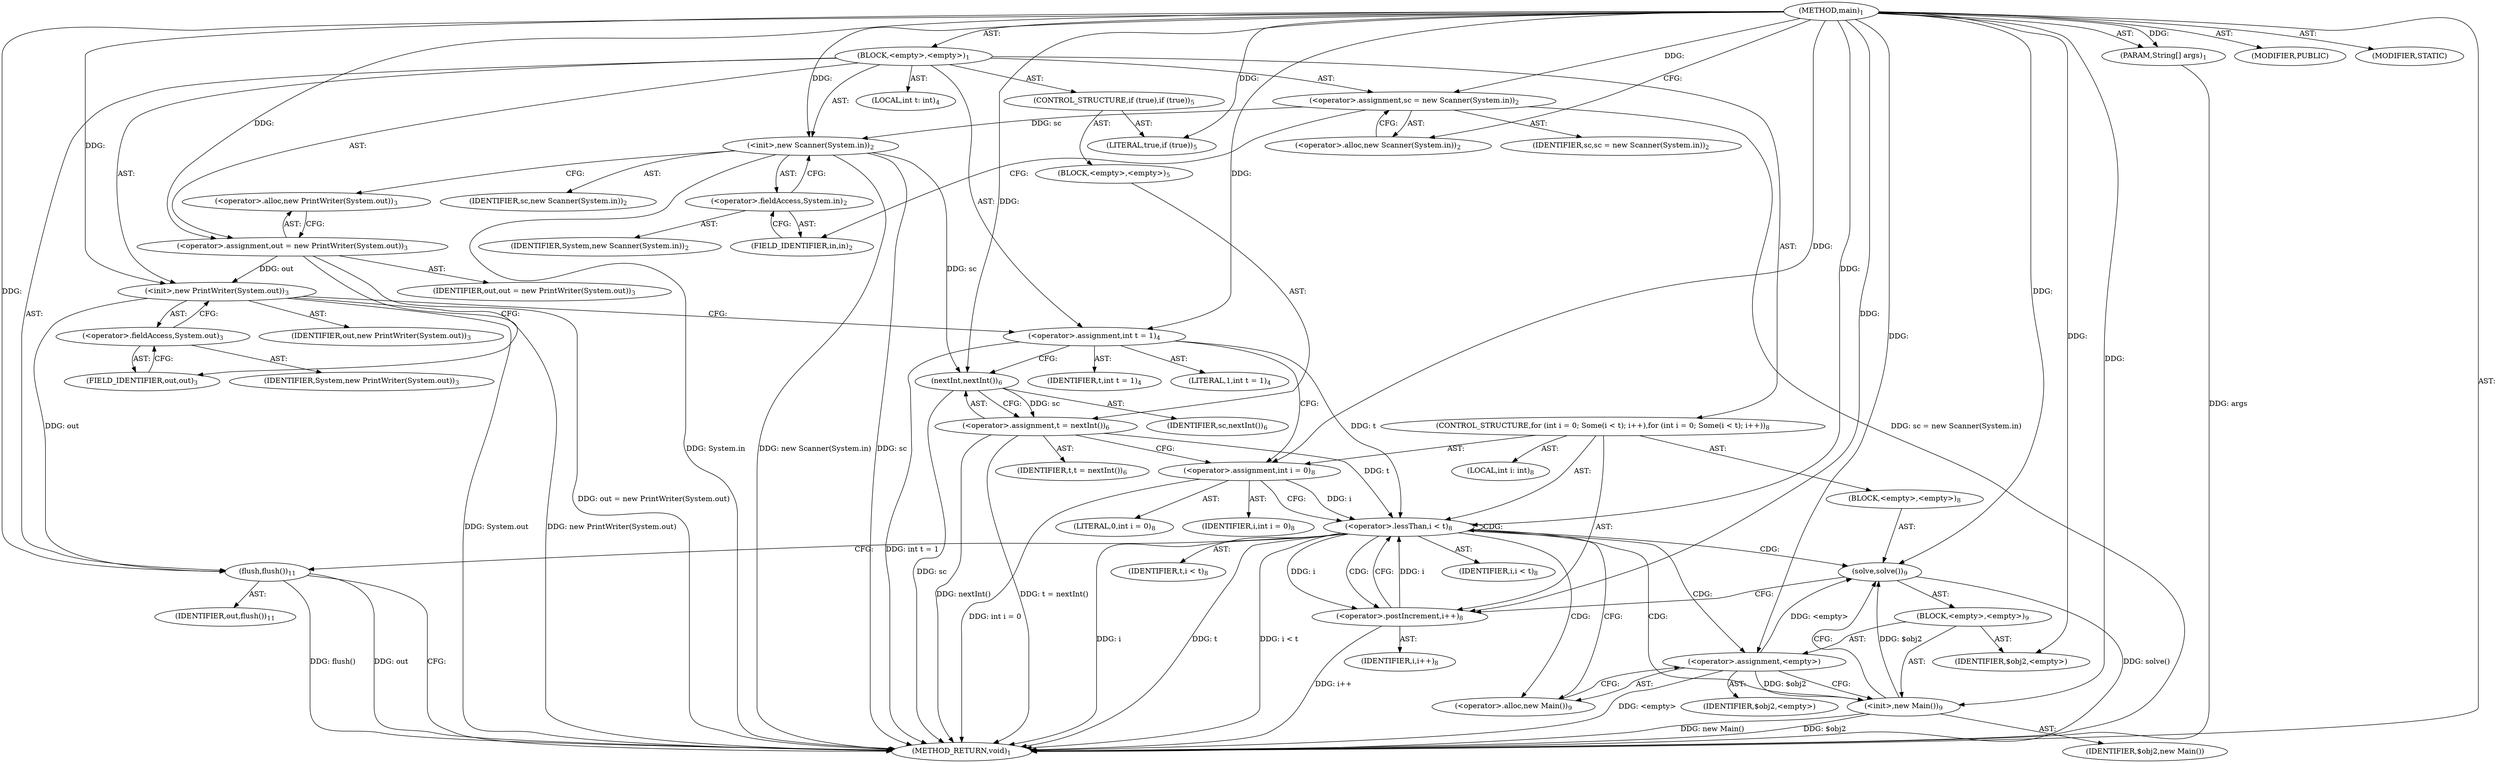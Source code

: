 digraph "main" {  
"17" [label = <(METHOD,main)<SUB>1</SUB>> ]
"18" [label = <(PARAM,String[] args)<SUB>1</SUB>> ]
"19" [label = <(BLOCK,&lt;empty&gt;,&lt;empty&gt;)<SUB>1</SUB>> ]
"20" [label = <(&lt;operator&gt;.assignment,sc = new Scanner(System.in))<SUB>2</SUB>> ]
"21" [label = <(IDENTIFIER,sc,sc = new Scanner(System.in))<SUB>2</SUB>> ]
"22" [label = <(&lt;operator&gt;.alloc,new Scanner(System.in))<SUB>2</SUB>> ]
"23" [label = <(&lt;init&gt;,new Scanner(System.in))<SUB>2</SUB>> ]
"24" [label = <(IDENTIFIER,sc,new Scanner(System.in))<SUB>2</SUB>> ]
"25" [label = <(&lt;operator&gt;.fieldAccess,System.in)<SUB>2</SUB>> ]
"26" [label = <(IDENTIFIER,System,new Scanner(System.in))<SUB>2</SUB>> ]
"27" [label = <(FIELD_IDENTIFIER,in,in)<SUB>2</SUB>> ]
"28" [label = <(&lt;operator&gt;.assignment,out = new PrintWriter(System.out))<SUB>3</SUB>> ]
"29" [label = <(IDENTIFIER,out,out = new PrintWriter(System.out))<SUB>3</SUB>> ]
"30" [label = <(&lt;operator&gt;.alloc,new PrintWriter(System.out))<SUB>3</SUB>> ]
"31" [label = <(&lt;init&gt;,new PrintWriter(System.out))<SUB>3</SUB>> ]
"32" [label = <(IDENTIFIER,out,new PrintWriter(System.out))<SUB>3</SUB>> ]
"33" [label = <(&lt;operator&gt;.fieldAccess,System.out)<SUB>3</SUB>> ]
"34" [label = <(IDENTIFIER,System,new PrintWriter(System.out))<SUB>3</SUB>> ]
"35" [label = <(FIELD_IDENTIFIER,out,out)<SUB>3</SUB>> ]
"36" [label = <(LOCAL,int t: int)<SUB>4</SUB>> ]
"37" [label = <(&lt;operator&gt;.assignment,int t = 1)<SUB>4</SUB>> ]
"38" [label = <(IDENTIFIER,t,int t = 1)<SUB>4</SUB>> ]
"39" [label = <(LITERAL,1,int t = 1)<SUB>4</SUB>> ]
"40" [label = <(CONTROL_STRUCTURE,if (true),if (true))<SUB>5</SUB>> ]
"41" [label = <(LITERAL,true,if (true))<SUB>5</SUB>> ]
"42" [label = <(BLOCK,&lt;empty&gt;,&lt;empty&gt;)<SUB>5</SUB>> ]
"43" [label = <(&lt;operator&gt;.assignment,t = nextInt())<SUB>6</SUB>> ]
"44" [label = <(IDENTIFIER,t,t = nextInt())<SUB>6</SUB>> ]
"45" [label = <(nextInt,nextInt())<SUB>6</SUB>> ]
"46" [label = <(IDENTIFIER,sc,nextInt())<SUB>6</SUB>> ]
"47" [label = <(CONTROL_STRUCTURE,for (int i = 0; Some(i &lt; t); i++),for (int i = 0; Some(i &lt; t); i++))<SUB>8</SUB>> ]
"48" [label = <(LOCAL,int i: int)<SUB>8</SUB>> ]
"49" [label = <(&lt;operator&gt;.assignment,int i = 0)<SUB>8</SUB>> ]
"50" [label = <(IDENTIFIER,i,int i = 0)<SUB>8</SUB>> ]
"51" [label = <(LITERAL,0,int i = 0)<SUB>8</SUB>> ]
"52" [label = <(&lt;operator&gt;.lessThan,i &lt; t)<SUB>8</SUB>> ]
"53" [label = <(IDENTIFIER,i,i &lt; t)<SUB>8</SUB>> ]
"54" [label = <(IDENTIFIER,t,i &lt; t)<SUB>8</SUB>> ]
"55" [label = <(&lt;operator&gt;.postIncrement,i++)<SUB>8</SUB>> ]
"56" [label = <(IDENTIFIER,i,i++)<SUB>8</SUB>> ]
"57" [label = <(BLOCK,&lt;empty&gt;,&lt;empty&gt;)<SUB>8</SUB>> ]
"58" [label = <(solve,solve())<SUB>9</SUB>> ]
"59" [label = <(BLOCK,&lt;empty&gt;,&lt;empty&gt;)<SUB>9</SUB>> ]
"60" [label = <(&lt;operator&gt;.assignment,&lt;empty&gt;)> ]
"61" [label = <(IDENTIFIER,$obj2,&lt;empty&gt;)> ]
"62" [label = <(&lt;operator&gt;.alloc,new Main())<SUB>9</SUB>> ]
"63" [label = <(&lt;init&gt;,new Main())<SUB>9</SUB>> ]
"64" [label = <(IDENTIFIER,$obj2,new Main())> ]
"65" [label = <(IDENTIFIER,$obj2,&lt;empty&gt;)> ]
"66" [label = <(flush,flush())<SUB>11</SUB>> ]
"67" [label = <(IDENTIFIER,out,flush())<SUB>11</SUB>> ]
"68" [label = <(MODIFIER,PUBLIC)> ]
"69" [label = <(MODIFIER,STATIC)> ]
"70" [label = <(METHOD_RETURN,void)<SUB>1</SUB>> ]
  "17" -> "18"  [ label = "AST: "] 
  "17" -> "19"  [ label = "AST: "] 
  "17" -> "68"  [ label = "AST: "] 
  "17" -> "69"  [ label = "AST: "] 
  "17" -> "70"  [ label = "AST: "] 
  "19" -> "20"  [ label = "AST: "] 
  "19" -> "23"  [ label = "AST: "] 
  "19" -> "28"  [ label = "AST: "] 
  "19" -> "31"  [ label = "AST: "] 
  "19" -> "36"  [ label = "AST: "] 
  "19" -> "37"  [ label = "AST: "] 
  "19" -> "40"  [ label = "AST: "] 
  "19" -> "47"  [ label = "AST: "] 
  "19" -> "66"  [ label = "AST: "] 
  "20" -> "21"  [ label = "AST: "] 
  "20" -> "22"  [ label = "AST: "] 
  "23" -> "24"  [ label = "AST: "] 
  "23" -> "25"  [ label = "AST: "] 
  "25" -> "26"  [ label = "AST: "] 
  "25" -> "27"  [ label = "AST: "] 
  "28" -> "29"  [ label = "AST: "] 
  "28" -> "30"  [ label = "AST: "] 
  "31" -> "32"  [ label = "AST: "] 
  "31" -> "33"  [ label = "AST: "] 
  "33" -> "34"  [ label = "AST: "] 
  "33" -> "35"  [ label = "AST: "] 
  "37" -> "38"  [ label = "AST: "] 
  "37" -> "39"  [ label = "AST: "] 
  "40" -> "41"  [ label = "AST: "] 
  "40" -> "42"  [ label = "AST: "] 
  "42" -> "43"  [ label = "AST: "] 
  "43" -> "44"  [ label = "AST: "] 
  "43" -> "45"  [ label = "AST: "] 
  "45" -> "46"  [ label = "AST: "] 
  "47" -> "48"  [ label = "AST: "] 
  "47" -> "49"  [ label = "AST: "] 
  "47" -> "52"  [ label = "AST: "] 
  "47" -> "55"  [ label = "AST: "] 
  "47" -> "57"  [ label = "AST: "] 
  "49" -> "50"  [ label = "AST: "] 
  "49" -> "51"  [ label = "AST: "] 
  "52" -> "53"  [ label = "AST: "] 
  "52" -> "54"  [ label = "AST: "] 
  "55" -> "56"  [ label = "AST: "] 
  "57" -> "58"  [ label = "AST: "] 
  "58" -> "59"  [ label = "AST: "] 
  "59" -> "60"  [ label = "AST: "] 
  "59" -> "63"  [ label = "AST: "] 
  "59" -> "65"  [ label = "AST: "] 
  "60" -> "61"  [ label = "AST: "] 
  "60" -> "62"  [ label = "AST: "] 
  "63" -> "64"  [ label = "AST: "] 
  "66" -> "67"  [ label = "AST: "] 
  "20" -> "27"  [ label = "CFG: "] 
  "23" -> "30"  [ label = "CFG: "] 
  "28" -> "35"  [ label = "CFG: "] 
  "31" -> "37"  [ label = "CFG: "] 
  "37" -> "45"  [ label = "CFG: "] 
  "37" -> "49"  [ label = "CFG: "] 
  "66" -> "70"  [ label = "CFG: "] 
  "22" -> "20"  [ label = "CFG: "] 
  "25" -> "23"  [ label = "CFG: "] 
  "30" -> "28"  [ label = "CFG: "] 
  "33" -> "31"  [ label = "CFG: "] 
  "49" -> "52"  [ label = "CFG: "] 
  "52" -> "62"  [ label = "CFG: "] 
  "52" -> "66"  [ label = "CFG: "] 
  "55" -> "52"  [ label = "CFG: "] 
  "27" -> "25"  [ label = "CFG: "] 
  "35" -> "33"  [ label = "CFG: "] 
  "43" -> "49"  [ label = "CFG: "] 
  "58" -> "55"  [ label = "CFG: "] 
  "45" -> "43"  [ label = "CFG: "] 
  "60" -> "63"  [ label = "CFG: "] 
  "63" -> "58"  [ label = "CFG: "] 
  "62" -> "60"  [ label = "CFG: "] 
  "17" -> "22"  [ label = "CFG: "] 
  "18" -> "70"  [ label = "DDG: args"] 
  "20" -> "70"  [ label = "DDG: sc = new Scanner(System.in)"] 
  "23" -> "70"  [ label = "DDG: sc"] 
  "23" -> "70"  [ label = "DDG: System.in"] 
  "23" -> "70"  [ label = "DDG: new Scanner(System.in)"] 
  "28" -> "70"  [ label = "DDG: out = new PrintWriter(System.out)"] 
  "31" -> "70"  [ label = "DDG: System.out"] 
  "31" -> "70"  [ label = "DDG: new PrintWriter(System.out)"] 
  "37" -> "70"  [ label = "DDG: int t = 1"] 
  "45" -> "70"  [ label = "DDG: sc"] 
  "43" -> "70"  [ label = "DDG: nextInt()"] 
  "43" -> "70"  [ label = "DDG: t = nextInt()"] 
  "49" -> "70"  [ label = "DDG: int i = 0"] 
  "52" -> "70"  [ label = "DDG: i"] 
  "52" -> "70"  [ label = "DDG: t"] 
  "52" -> "70"  [ label = "DDG: i &lt; t"] 
  "66" -> "70"  [ label = "DDG: out"] 
  "66" -> "70"  [ label = "DDG: flush()"] 
  "60" -> "70"  [ label = "DDG: &lt;empty&gt;"] 
  "63" -> "70"  [ label = "DDG: $obj2"] 
  "63" -> "70"  [ label = "DDG: new Main()"] 
  "58" -> "70"  [ label = "DDG: solve()"] 
  "55" -> "70"  [ label = "DDG: i++"] 
  "17" -> "18"  [ label = "DDG: "] 
  "17" -> "20"  [ label = "DDG: "] 
  "17" -> "28"  [ label = "DDG: "] 
  "17" -> "37"  [ label = "DDG: "] 
  "20" -> "23"  [ label = "DDG: sc"] 
  "17" -> "23"  [ label = "DDG: "] 
  "28" -> "31"  [ label = "DDG: out"] 
  "17" -> "31"  [ label = "DDG: "] 
  "17" -> "41"  [ label = "DDG: "] 
  "17" -> "49"  [ label = "DDG: "] 
  "31" -> "66"  [ label = "DDG: out"] 
  "17" -> "66"  [ label = "DDG: "] 
  "45" -> "43"  [ label = "DDG: sc"] 
  "49" -> "52"  [ label = "DDG: i"] 
  "55" -> "52"  [ label = "DDG: i"] 
  "17" -> "52"  [ label = "DDG: "] 
  "37" -> "52"  [ label = "DDG: t"] 
  "43" -> "52"  [ label = "DDG: t"] 
  "52" -> "55"  [ label = "DDG: i"] 
  "17" -> "55"  [ label = "DDG: "] 
  "60" -> "58"  [ label = "DDG: &lt;empty&gt;"] 
  "63" -> "58"  [ label = "DDG: $obj2"] 
  "17" -> "58"  [ label = "DDG: "] 
  "23" -> "45"  [ label = "DDG: sc"] 
  "17" -> "45"  [ label = "DDG: "] 
  "17" -> "60"  [ label = "DDG: "] 
  "17" -> "65"  [ label = "DDG: "] 
  "60" -> "63"  [ label = "DDG: $obj2"] 
  "17" -> "63"  [ label = "DDG: "] 
  "52" -> "58"  [ label = "CDG: "] 
  "52" -> "60"  [ label = "CDG: "] 
  "52" -> "52"  [ label = "CDG: "] 
  "52" -> "55"  [ label = "CDG: "] 
  "52" -> "62"  [ label = "CDG: "] 
  "52" -> "63"  [ label = "CDG: "] 
}
